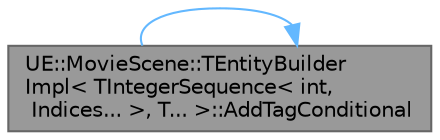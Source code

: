 digraph "UE::MovieScene::TEntityBuilderImpl&lt; TIntegerSequence&lt; int, Indices... &gt;, T... &gt;::AddTagConditional"
{
 // INTERACTIVE_SVG=YES
 // LATEX_PDF_SIZE
  bgcolor="transparent";
  edge [fontname=Helvetica,fontsize=10,labelfontname=Helvetica,labelfontsize=10];
  node [fontname=Helvetica,fontsize=10,shape=box,height=0.2,width=0.4];
  rankdir="RL";
  Node1 [id="Node000001",label="UE::MovieScene::TEntityBuilder\lImpl\< TIntegerSequence\< int,\l Indices... \>, T... \>::AddTagConditional",height=0.2,width=0.4,color="gray40", fillcolor="grey60", style="filled", fontcolor="black",tooltip="Add the specified tag to the entity."];
  Node1 -> Node1 [id="edge1_Node000001_Node000001",dir="back",color="steelblue1",style="solid",tooltip=" "];
}
